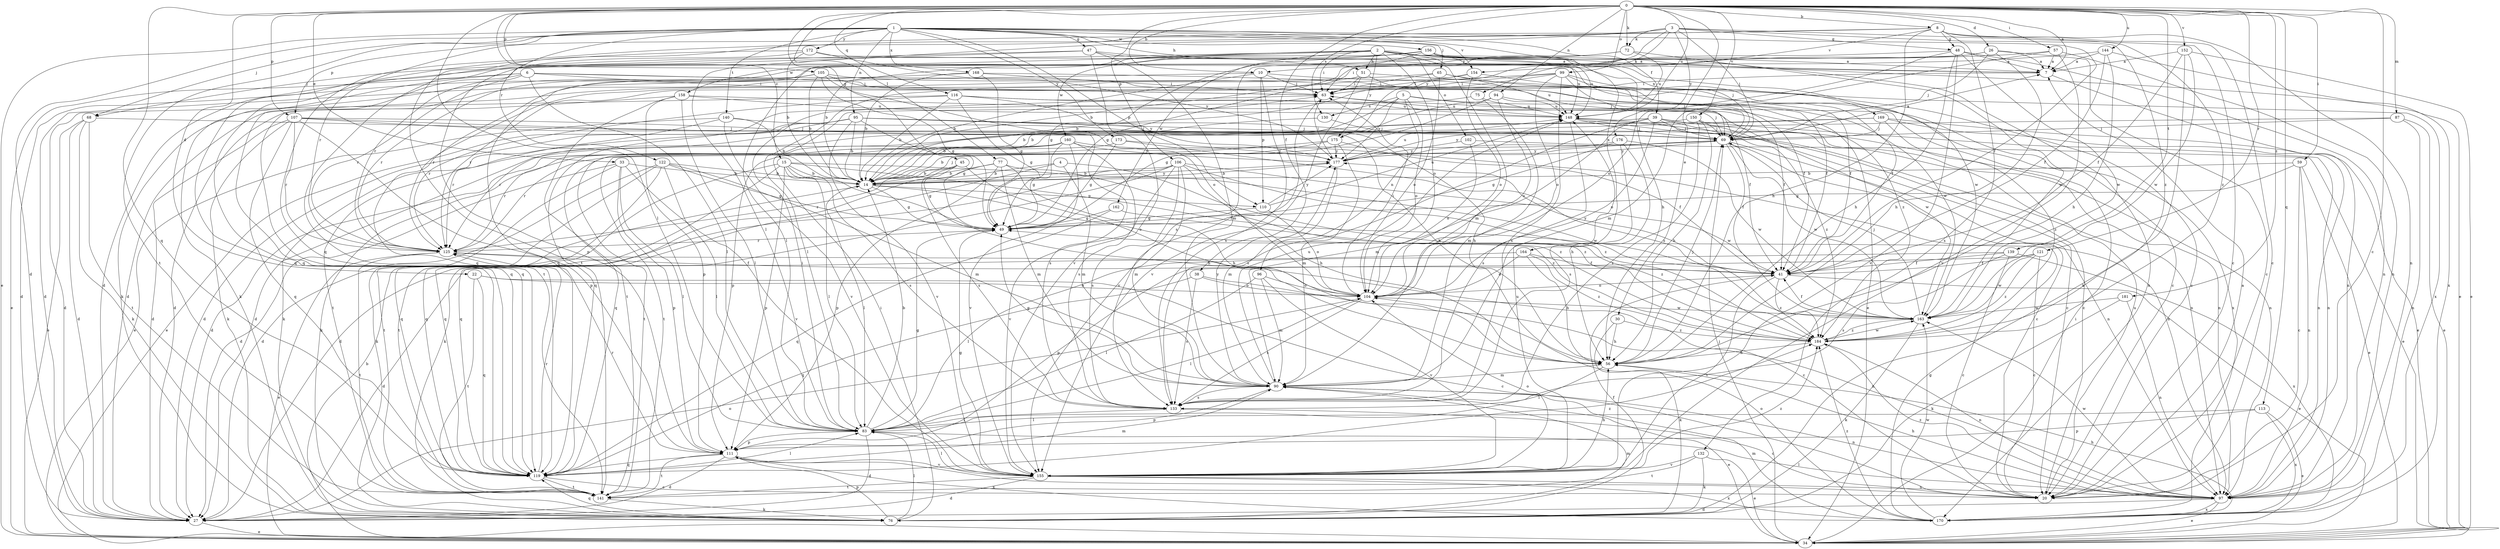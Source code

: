 strict digraph  {
0;
1;
2;
3;
4;
5;
6;
7;
8;
10;
14;
15;
20;
22;
26;
27;
30;
33;
34;
38;
39;
41;
45;
47;
48;
49;
51;
56;
57;
59;
63;
65;
68;
69;
72;
75;
76;
77;
83;
87;
90;
94;
95;
96;
97;
99;
102;
104;
105;
106;
107;
110;
111;
113;
116;
119;
121;
122;
125;
130;
132;
133;
139;
140;
141;
144;
148;
150;
152;
154;
155;
156;
158;
160;
162;
163;
164;
168;
169;
170;
172;
173;
175;
176;
177;
181;
184;
0 -> 7  [label=a];
0 -> 8  [label=b];
0 -> 10  [label=b];
0 -> 15  [label=c];
0 -> 20  [label=c];
0 -> 22  [label=d];
0 -> 26  [label=d];
0 -> 30  [label=e];
0 -> 33  [label=e];
0 -> 38  [label=f];
0 -> 45  [label=g];
0 -> 57  [label=i];
0 -> 59  [label=i];
0 -> 72  [label=k];
0 -> 77  [label=l];
0 -> 83  [label=l];
0 -> 87  [label=m];
0 -> 94  [label=n];
0 -> 99  [label=o];
0 -> 105  [label=p];
0 -> 106  [label=p];
0 -> 107  [label=p];
0 -> 113  [label=q];
0 -> 116  [label=q];
0 -> 119  [label=q];
0 -> 121  [label=r];
0 -> 130  [label=s];
0 -> 139  [label=t];
0 -> 144  [label=u];
0 -> 148  [label=u];
0 -> 150  [label=v];
0 -> 152  [label=v];
0 -> 181  [label=z];
1 -> 27  [label=d];
1 -> 34  [label=e];
1 -> 39  [label=f];
1 -> 41  [label=f];
1 -> 47  [label=g];
1 -> 51  [label=h];
1 -> 65  [label=j];
1 -> 68  [label=j];
1 -> 95  [label=n];
1 -> 107  [label=p];
1 -> 110  [label=p];
1 -> 122  [label=r];
1 -> 140  [label=t];
1 -> 141  [label=t];
1 -> 154  [label=v];
1 -> 156  [label=w];
1 -> 164  [label=x];
1 -> 168  [label=x];
1 -> 172  [label=y];
1 -> 173  [label=y];
2 -> 34  [label=e];
2 -> 51  [label=h];
2 -> 56  [label=h];
2 -> 63  [label=i];
2 -> 68  [label=j];
2 -> 90  [label=m];
2 -> 102  [label=o];
2 -> 104  [label=o];
2 -> 125  [label=r];
2 -> 148  [label=u];
2 -> 158  [label=w];
2 -> 160  [label=w];
2 -> 162  [label=w];
2 -> 169  [label=x];
2 -> 175  [label=y];
3 -> 20  [label=c];
3 -> 48  [label=g];
3 -> 69  [label=j];
3 -> 72  [label=k];
3 -> 75  [label=k];
3 -> 83  [label=l];
3 -> 125  [label=r];
3 -> 175  [label=y];
3 -> 176  [label=y];
3 -> 184  [label=z];
4 -> 14  [label=b];
4 -> 76  [label=k];
4 -> 90  [label=m];
4 -> 184  [label=z];
5 -> 14  [label=b];
5 -> 41  [label=f];
5 -> 96  [label=n];
5 -> 104  [label=o];
5 -> 130  [label=s];
5 -> 170  [label=x];
5 -> 177  [label=y];
6 -> 34  [label=e];
6 -> 63  [label=i];
6 -> 69  [label=j];
6 -> 76  [label=k];
6 -> 83  [label=l];
6 -> 119  [label=q];
6 -> 125  [label=r];
6 -> 184  [label=z];
7 -> 63  [label=i];
7 -> 97  [label=n];
8 -> 20  [label=c];
8 -> 48  [label=g];
8 -> 56  [label=h];
8 -> 97  [label=n];
8 -> 119  [label=q];
8 -> 132  [label=s];
8 -> 141  [label=t];
8 -> 154  [label=v];
8 -> 184  [label=z];
10 -> 14  [label=b];
10 -> 34  [label=e];
10 -> 63  [label=i];
10 -> 110  [label=p];
10 -> 119  [label=q];
10 -> 133  [label=s];
14 -> 49  [label=g];
14 -> 69  [label=j];
14 -> 83  [label=l];
14 -> 110  [label=p];
14 -> 177  [label=y];
14 -> 184  [label=z];
15 -> 14  [label=b];
15 -> 41  [label=f];
15 -> 56  [label=h];
15 -> 83  [label=l];
15 -> 111  [label=p];
15 -> 119  [label=q];
15 -> 133  [label=s];
15 -> 141  [label=t];
15 -> 163  [label=w];
20 -> 7  [label=a];
20 -> 148  [label=u];
22 -> 20  [label=c];
22 -> 104  [label=o];
22 -> 119  [label=q];
22 -> 141  [label=t];
26 -> 7  [label=a];
26 -> 20  [label=c];
26 -> 27  [label=d];
26 -> 56  [label=h];
26 -> 69  [label=j];
26 -> 119  [label=q];
27 -> 34  [label=e];
27 -> 104  [label=o];
30 -> 56  [label=h];
30 -> 76  [label=k];
30 -> 184  [label=z];
33 -> 14  [label=b];
33 -> 27  [label=d];
33 -> 76  [label=k];
33 -> 83  [label=l];
33 -> 111  [label=p];
33 -> 155  [label=v];
34 -> 14  [label=b];
34 -> 63  [label=i];
34 -> 69  [label=j];
38 -> 97  [label=n];
38 -> 104  [label=o];
38 -> 119  [label=q];
38 -> 133  [label=s];
39 -> 20  [label=c];
39 -> 69  [label=j];
39 -> 90  [label=m];
39 -> 97  [label=n];
39 -> 104  [label=o];
39 -> 111  [label=p];
39 -> 133  [label=s];
39 -> 184  [label=z];
41 -> 34  [label=e];
41 -> 104  [label=o];
41 -> 155  [label=v];
41 -> 177  [label=y];
41 -> 184  [label=z];
45 -> 14  [label=b];
45 -> 49  [label=g];
45 -> 104  [label=o];
45 -> 125  [label=r];
45 -> 133  [label=s];
47 -> 7  [label=a];
47 -> 69  [label=j];
47 -> 90  [label=m];
47 -> 119  [label=q];
47 -> 141  [label=t];
47 -> 155  [label=v];
48 -> 7  [label=a];
48 -> 49  [label=g];
48 -> 56  [label=h];
48 -> 97  [label=n];
48 -> 104  [label=o];
48 -> 155  [label=v];
48 -> 163  [label=w];
49 -> 125  [label=r];
51 -> 41  [label=f];
51 -> 63  [label=i];
51 -> 125  [label=r];
51 -> 155  [label=v];
51 -> 170  [label=x];
56 -> 69  [label=j];
56 -> 83  [label=l];
56 -> 90  [label=m];
57 -> 7  [label=a];
57 -> 90  [label=m];
57 -> 97  [label=n];
57 -> 119  [label=q];
57 -> 155  [label=v];
59 -> 14  [label=b];
59 -> 20  [label=c];
59 -> 34  [label=e];
59 -> 49  [label=g];
59 -> 97  [label=n];
63 -> 148  [label=u];
63 -> 155  [label=v];
65 -> 27  [label=d];
65 -> 41  [label=f];
65 -> 63  [label=i];
65 -> 104  [label=o];
65 -> 148  [label=u];
68 -> 27  [label=d];
68 -> 34  [label=e];
68 -> 69  [label=j];
68 -> 76  [label=k];
68 -> 141  [label=t];
69 -> 7  [label=a];
69 -> 20  [label=c];
69 -> 41  [label=f];
69 -> 97  [label=n];
69 -> 125  [label=r];
69 -> 141  [label=t];
69 -> 163  [label=w];
69 -> 177  [label=y];
72 -> 63  [label=i];
72 -> 148  [label=u];
72 -> 163  [label=w];
72 -> 10  [label=y];
75 -> 90  [label=m];
75 -> 119  [label=q];
75 -> 148  [label=u];
76 -> 41  [label=f];
76 -> 63  [label=i];
76 -> 83  [label=l];
76 -> 90  [label=m];
76 -> 111  [label=p];
76 -> 119  [label=q];
77 -> 14  [label=b];
77 -> 56  [label=h];
77 -> 90  [label=m];
77 -> 111  [label=p];
77 -> 119  [label=q];
77 -> 184  [label=z];
83 -> 14  [label=b];
83 -> 27  [label=d];
83 -> 49  [label=g];
83 -> 63  [label=i];
83 -> 111  [label=p];
87 -> 34  [label=e];
87 -> 69  [label=j];
87 -> 97  [label=n];
87 -> 177  [label=y];
90 -> 34  [label=e];
90 -> 49  [label=g];
90 -> 97  [label=n];
90 -> 111  [label=p];
90 -> 133  [label=s];
90 -> 148  [label=u];
90 -> 177  [label=y];
94 -> 14  [label=b];
94 -> 41  [label=f];
94 -> 49  [label=g];
94 -> 104  [label=o];
94 -> 148  [label=u];
95 -> 14  [label=b];
95 -> 27  [label=d];
95 -> 34  [label=e];
95 -> 49  [label=g];
95 -> 56  [label=h];
95 -> 69  [label=j];
95 -> 76  [label=k];
95 -> 97  [label=n];
95 -> 155  [label=v];
96 -> 83  [label=l];
96 -> 90  [label=m];
96 -> 104  [label=o];
96 -> 155  [label=v];
97 -> 27  [label=d];
97 -> 34  [label=e];
97 -> 56  [label=h];
97 -> 83  [label=l];
97 -> 163  [label=w];
97 -> 170  [label=x];
97 -> 184  [label=z];
99 -> 14  [label=b];
99 -> 20  [label=c];
99 -> 41  [label=f];
99 -> 63  [label=i];
99 -> 69  [label=j];
99 -> 104  [label=o];
99 -> 125  [label=r];
99 -> 133  [label=s];
102 -> 34  [label=e];
102 -> 104  [label=o];
102 -> 177  [label=y];
104 -> 63  [label=i];
104 -> 83  [label=l];
104 -> 133  [label=s];
104 -> 163  [label=w];
105 -> 14  [label=b];
105 -> 20  [label=c];
105 -> 27  [label=d];
105 -> 49  [label=g];
105 -> 63  [label=i];
105 -> 76  [label=k];
105 -> 104  [label=o];
105 -> 125  [label=r];
106 -> 14  [label=b];
106 -> 27  [label=d];
106 -> 56  [label=h];
106 -> 90  [label=m];
106 -> 119  [label=q];
106 -> 133  [label=s];
106 -> 155  [label=v];
106 -> 163  [label=w];
106 -> 184  [label=z];
107 -> 27  [label=d];
107 -> 56  [label=h];
107 -> 69  [label=j];
107 -> 76  [label=k];
107 -> 111  [label=p];
107 -> 119  [label=q];
107 -> 125  [label=r];
107 -> 133  [label=s];
110 -> 49  [label=g];
110 -> 104  [label=o];
110 -> 148  [label=u];
110 -> 177  [label=y];
111 -> 20  [label=c];
111 -> 27  [label=d];
111 -> 119  [label=q];
111 -> 125  [label=r];
111 -> 141  [label=t];
111 -> 155  [label=v];
111 -> 170  [label=x];
113 -> 34  [label=e];
113 -> 83  [label=l];
113 -> 111  [label=p];
113 -> 170  [label=x];
116 -> 14  [label=b];
116 -> 27  [label=d];
116 -> 49  [label=g];
116 -> 69  [label=j];
116 -> 125  [label=r];
116 -> 148  [label=u];
116 -> 177  [label=y];
119 -> 20  [label=c];
119 -> 83  [label=l];
119 -> 90  [label=m];
119 -> 125  [label=r];
119 -> 141  [label=t];
119 -> 184  [label=z];
121 -> 20  [label=c];
121 -> 41  [label=f];
121 -> 111  [label=p];
121 -> 163  [label=w];
121 -> 184  [label=z];
122 -> 14  [label=b];
122 -> 27  [label=d];
122 -> 49  [label=g];
122 -> 83  [label=l];
122 -> 90  [label=m];
122 -> 119  [label=q];
122 -> 141  [label=t];
125 -> 20  [label=c];
125 -> 34  [label=e];
125 -> 41  [label=f];
125 -> 141  [label=t];
130 -> 69  [label=j];
130 -> 141  [label=t];
132 -> 34  [label=e];
132 -> 76  [label=k];
132 -> 141  [label=t];
132 -> 155  [label=v];
133 -> 20  [label=c];
133 -> 83  [label=l];
139 -> 20  [label=c];
139 -> 41  [label=f];
139 -> 83  [label=l];
139 -> 133  [label=s];
139 -> 170  [label=x];
140 -> 14  [label=b];
140 -> 34  [label=e];
140 -> 69  [label=j];
140 -> 125  [label=r];
140 -> 155  [label=v];
141 -> 76  [label=k];
144 -> 7  [label=a];
144 -> 14  [label=b];
144 -> 41  [label=f];
144 -> 56  [label=h];
144 -> 170  [label=x];
148 -> 20  [label=c];
148 -> 69  [label=j];
148 -> 97  [label=n];
148 -> 133  [label=s];
150 -> 56  [label=h];
150 -> 69  [label=j];
150 -> 97  [label=n];
150 -> 125  [label=r];
150 -> 133  [label=s];
152 -> 7  [label=a];
152 -> 34  [label=e];
152 -> 41  [label=f];
152 -> 76  [label=k];
152 -> 163  [label=w];
154 -> 41  [label=f];
154 -> 63  [label=i];
154 -> 83  [label=l];
154 -> 104  [label=o];
155 -> 27  [label=d];
155 -> 49  [label=g];
155 -> 56  [label=h];
155 -> 83  [label=l];
155 -> 97  [label=n];
155 -> 104  [label=o];
155 -> 141  [label=t];
155 -> 148  [label=u];
155 -> 170  [label=x];
155 -> 184  [label=z];
156 -> 7  [label=a];
156 -> 14  [label=b];
156 -> 49  [label=g];
156 -> 83  [label=l];
156 -> 133  [label=s];
156 -> 148  [label=u];
156 -> 163  [label=w];
156 -> 170  [label=x];
158 -> 27  [label=d];
158 -> 83  [label=l];
158 -> 111  [label=p];
158 -> 141  [label=t];
158 -> 148  [label=u];
158 -> 163  [label=w];
160 -> 27  [label=d];
160 -> 49  [label=g];
160 -> 97  [label=n];
160 -> 125  [label=r];
160 -> 133  [label=s];
160 -> 141  [label=t];
160 -> 155  [label=v];
160 -> 177  [label=y];
162 -> 49  [label=g];
162 -> 119  [label=q];
162 -> 184  [label=z];
163 -> 41  [label=f];
163 -> 69  [label=j];
163 -> 76  [label=k];
163 -> 184  [label=z];
164 -> 27  [label=d];
164 -> 41  [label=f];
164 -> 56  [label=h];
164 -> 104  [label=o];
164 -> 184  [label=z];
168 -> 14  [label=b];
168 -> 27  [label=d];
168 -> 49  [label=g];
168 -> 63  [label=i];
168 -> 163  [label=w];
169 -> 14  [label=b];
169 -> 27  [label=d];
169 -> 34  [label=e];
169 -> 69  [label=j];
169 -> 97  [label=n];
169 -> 184  [label=z];
170 -> 49  [label=g];
170 -> 56  [label=h];
170 -> 90  [label=m];
170 -> 104  [label=o];
170 -> 163  [label=w];
170 -> 184  [label=z];
172 -> 7  [label=a];
172 -> 14  [label=b];
172 -> 111  [label=p];
172 -> 119  [label=q];
172 -> 177  [label=y];
173 -> 49  [label=g];
173 -> 76  [label=k];
173 -> 177  [label=y];
173 -> 184  [label=z];
175 -> 14  [label=b];
175 -> 41  [label=f];
175 -> 90  [label=m];
175 -> 119  [label=q];
175 -> 177  [label=y];
176 -> 49  [label=g];
176 -> 56  [label=h];
176 -> 133  [label=s];
176 -> 163  [label=w];
176 -> 177  [label=y];
177 -> 14  [label=b];
177 -> 63  [label=i];
177 -> 90  [label=m];
177 -> 148  [label=u];
181 -> 76  [label=k];
181 -> 97  [label=n];
181 -> 163  [label=w];
184 -> 56  [label=h];
184 -> 97  [label=n];
184 -> 163  [label=w];
}
